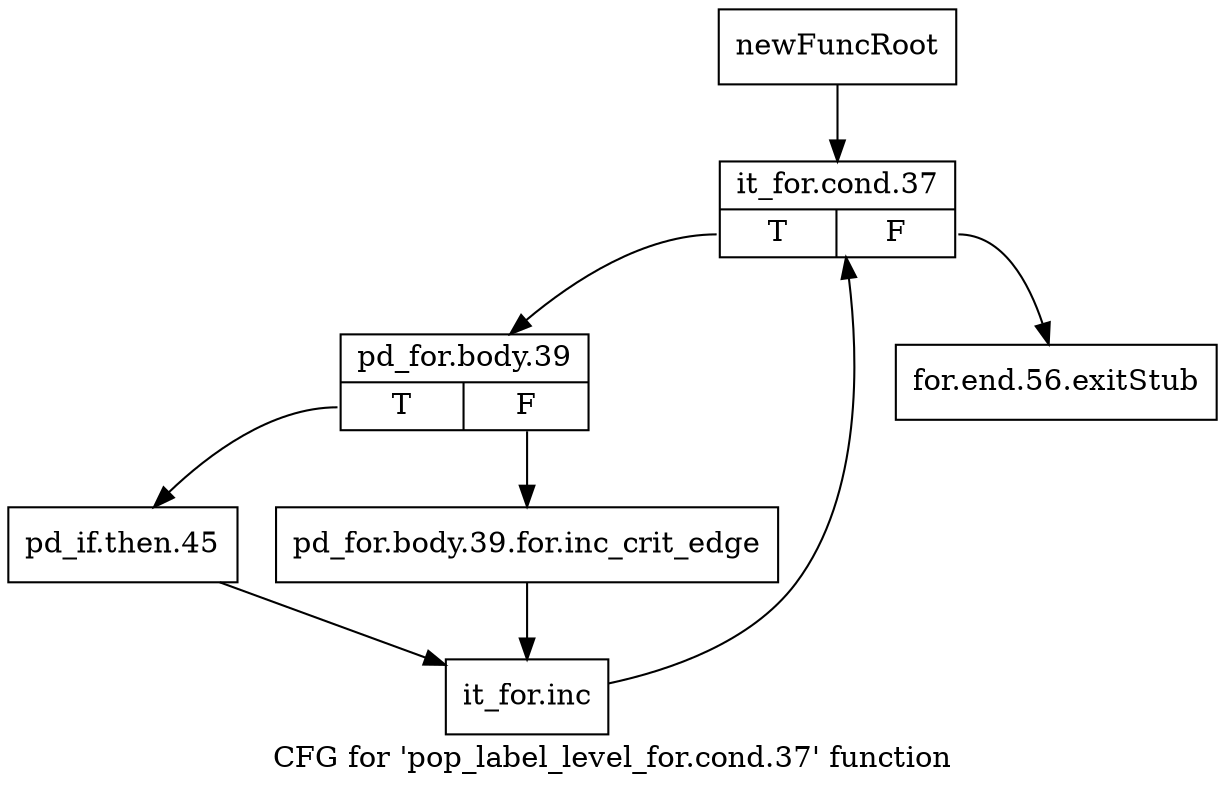digraph "CFG for 'pop_label_level_for.cond.37' function" {
	label="CFG for 'pop_label_level_for.cond.37' function";

	Node0x9f802c0 [shape=record,label="{newFuncRoot}"];
	Node0x9f802c0 -> Node0x9f80360;
	Node0x9f80310 [shape=record,label="{for.end.56.exitStub}"];
	Node0x9f80360 [shape=record,label="{it_for.cond.37|{<s0>T|<s1>F}}"];
	Node0x9f80360:s0 -> Node0x9f803b0;
	Node0x9f80360:s1 -> Node0x9f80310;
	Node0x9f803b0 [shape=record,label="{pd_for.body.39|{<s0>T|<s1>F}}"];
	Node0x9f803b0:s0 -> Node0x9f80450;
	Node0x9f803b0:s1 -> Node0x9f80400;
	Node0x9f80400 [shape=record,label="{pd_for.body.39.for.inc_crit_edge}"];
	Node0x9f80400 -> Node0x9f80d80;
	Node0x9f80450 [shape=record,label="{pd_if.then.45}"];
	Node0x9f80450 -> Node0x9f80d80;
	Node0x9f80d80 [shape=record,label="{it_for.inc}"];
	Node0x9f80d80 -> Node0x9f80360;
}
